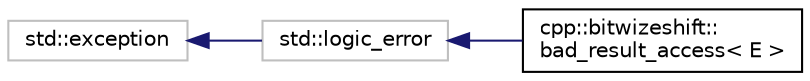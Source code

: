 digraph "Graphical Class Hierarchy"
{
  edge [fontname="Helvetica",fontsize="10",labelfontname="Helvetica",labelfontsize="10"];
  node [fontname="Helvetica",fontsize="10",shape=record];
  rankdir="LR";
  Node13 [label="std::exception",height=0.2,width=0.4,color="grey75", fillcolor="white", style="filled",tooltip="STL class. "];
  Node13 -> Node14 [dir="back",color="midnightblue",fontsize="10",style="solid",fontname="Helvetica"];
  Node14 [label="std::logic_error",height=0.2,width=0.4,color="grey75", fillcolor="white", style="filled",tooltip="STL class. "];
  Node14 -> Node0 [dir="back",color="midnightblue",fontsize="10",style="solid",fontname="Helvetica"];
  Node0 [label="cpp::bitwizeshift::\lbad_result_access\< E \>",height=0.2,width=0.4,color="black", fillcolor="white", style="filled",URL="$de/dac/classcpp_1_1bitwizeshift_1_1bad__result__access.html",tooltip="An exception thrown when result::value is accessed without a contained value. "];
}
